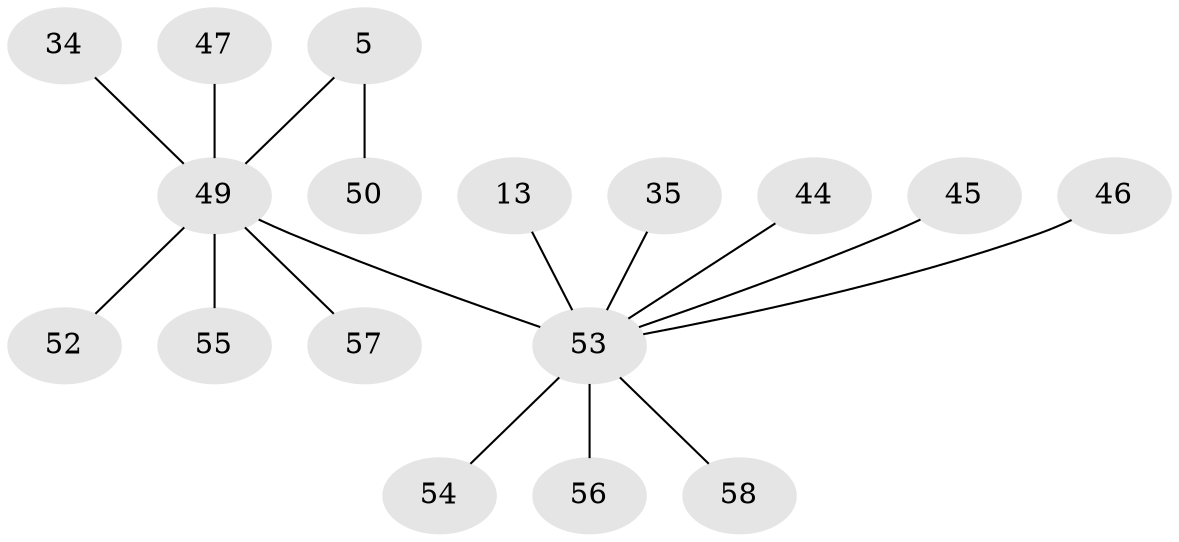 // original degree distribution, {3: 0.05172413793103448, 22: 0.017241379310344827, 16: 0.017241379310344827, 4: 0.05172413793103448, 6: 0.017241379310344827, 1: 0.5517241379310345, 2: 0.27586206896551724, 7: 0.017241379310344827}
// Generated by graph-tools (version 1.1) at 2025/50/03/04/25 21:50:38]
// undirected, 17 vertices, 16 edges
graph export_dot {
graph [start="1"]
  node [color=gray90,style=filled];
  5;
  13;
  34 [super="+32"];
  35;
  44 [super="+10"];
  45;
  46 [super="+21"];
  47 [super="+39"];
  49 [super="+20+11+23+2+16+18+19+25+27+28+29+30+31+36+38+40+41+42"];
  50 [super="+24"];
  52;
  53 [super="+3+6+51+7+9+12"];
  54 [super="+15"];
  55;
  56;
  57;
  58 [super="+17"];
  5 -- 50 [weight=2];
  5 -- 49;
  13 -- 53;
  34 -- 49 [weight=2];
  35 -- 53;
  44 -- 53 [weight=2];
  45 -- 53;
  46 -- 53 [weight=2];
  47 -- 49;
  49 -- 52;
  49 -- 55;
  49 -- 57;
  49 -- 53 [weight=5];
  53 -- 56;
  53 -- 54;
  53 -- 58;
}
